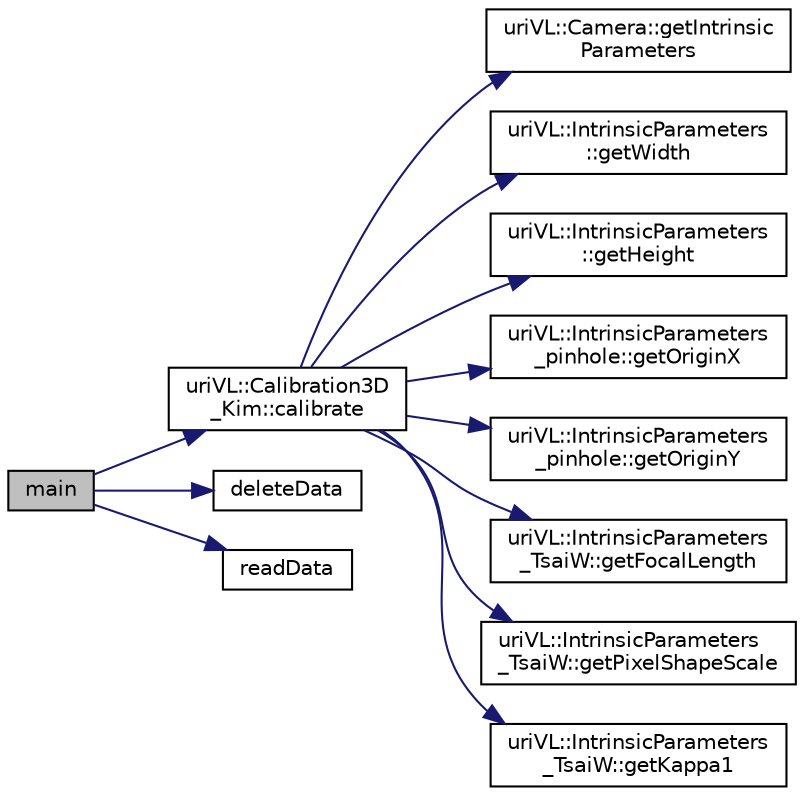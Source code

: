 digraph "main"
{
  edge [fontname="Helvetica",fontsize="10",labelfontname="Helvetica",labelfontsize="10"];
  node [fontname="Helvetica",fontsize="10",shape=record];
  rankdir="LR";
  Node1 [label="main",height=0.2,width=0.4,color="black", fillcolor="grey75", style="filled", fontcolor="black"];
  Node1 -> Node2 [color="midnightblue",fontsize="10",style="solid",fontname="Helvetica"];
  Node2 [label="uriVL::Calibration3D\l_Kim::calibrate",height=0.2,width=0.4,color="black", fillcolor="white", style="filled",URL="$classuriVL_1_1Calibration3D__Kim.html#aed9f9cac1ec86db4b71b0b6b2c5101f2",tooltip="Calibrates a camera using a list of pairs (3D reference point, 2D image point). "];
  Node2 -> Node3 [color="midnightblue",fontsize="10",style="solid",fontname="Helvetica"];
  Node3 [label="uriVL::Camera::getIntrinsic\lParameters",height=0.2,width=0.4,color="black", fillcolor="white", style="filled",URL="$classuriVL_1_1Camera.html#aa3b777b8fced4fc984734b299b4e3425",tooltip="Returns the camera&#39;s intrinsic parameters, in read-only form. "];
  Node2 -> Node4 [color="midnightblue",fontsize="10",style="solid",fontname="Helvetica"];
  Node4 [label="uriVL::IntrinsicParameters\l::getWidth",height=0.2,width=0.4,color="black", fillcolor="white", style="filled",URL="$classuriVL_1_1IntrinsicParameters.html#ad0c91a401664192976b58098d1742e5e",tooltip="Returns the width (in pixels) of the raster digitized. "];
  Node2 -> Node5 [color="midnightblue",fontsize="10",style="solid",fontname="Helvetica"];
  Node5 [label="uriVL::IntrinsicParameters\l::getHeight",height=0.2,width=0.4,color="black", fillcolor="white", style="filled",URL="$classuriVL_1_1IntrinsicParameters.html#a15cbe5b6b90812d1dcd331b03e6befe7",tooltip="Returns the height (in pixels) of the raster digitized. "];
  Node2 -> Node6 [color="midnightblue",fontsize="10",style="solid",fontname="Helvetica"];
  Node6 [label="uriVL::IntrinsicParameters\l_pinhole::getOriginX",height=0.2,width=0.4,color="black", fillcolor="white", style="filled",URL="$classuriVL_1_1IntrinsicParameters__pinhole.html#a1f25dfe21badc335ec5a4160b13d04a3"];
  Node2 -> Node7 [color="midnightblue",fontsize="10",style="solid",fontname="Helvetica"];
  Node7 [label="uriVL::IntrinsicParameters\l_pinhole::getOriginY",height=0.2,width=0.4,color="black", fillcolor="white", style="filled",URL="$classuriVL_1_1IntrinsicParameters__pinhole.html#a30490ca8a2afc92d7ecdbbee74b2f933"];
  Node2 -> Node8 [color="midnightblue",fontsize="10",style="solid",fontname="Helvetica"];
  Node8 [label="uriVL::IntrinsicParameters\l_TsaiW::getFocalLength",height=0.2,width=0.4,color="black", fillcolor="white", style="filled",URL="$classuriVL_1_1IntrinsicParameters__TsaiW.html#abca253432bfe2837957298f1100f329e",tooltip="Returns the value of the focal length (in m). "];
  Node2 -> Node9 [color="midnightblue",fontsize="10",style="solid",fontname="Helvetica"];
  Node9 [label="uriVL::IntrinsicParameters\l_TsaiW::getPixelShapeScale",height=0.2,width=0.4,color="black", fillcolor="white", style="filled",URL="$classuriVL_1_1IntrinsicParameters__TsaiW.html#a98b02a77a791dc7a16e5b1fbe79b95e5",tooltip="Returns the value of the non-square pixel scale adjustment. "];
  Node2 -> Node10 [color="midnightblue",fontsize="10",style="solid",fontname="Helvetica"];
  Node10 [label="uriVL::IntrinsicParameters\l_TsaiW::getKappa1",height=0.2,width=0.4,color="black", fillcolor="white", style="filled",URL="$classuriVL_1_1IntrinsicParameters__TsaiW.html#aa4e09d543071c042f206eed3d141f6e6",tooltip="Returns the value of the 1st order radial distortion parameter. "];
  Node1 -> Node11 [color="midnightblue",fontsize="10",style="solid",fontname="Helvetica"];
  Node11 [label="deleteData",height=0.2,width=0.4,color="black", fillcolor="white", style="filled",URL="$calibration3D__main_8cpp.html#a43cd2241b057c9b33856dffbeb2414d5"];
  Node1 -> Node12 [color="midnightblue",fontsize="10",style="solid",fontname="Helvetica"];
  Node12 [label="readData",height=0.2,width=0.4,color="black", fillcolor="white", style="filled",URL="$calibration3D__main_8cpp.html#a44925e281fa5a0884d4e0b956b857cf6"];
}
